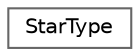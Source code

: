 digraph "Graphical Class Hierarchy"
{
 // LATEX_PDF_SIZE
  bgcolor="transparent";
  edge [fontname=Helvetica,fontsize=10,labelfontname=Helvetica,labelfontsize=10];
  node [fontname=Helvetica,fontsize=10,shape=box,height=0.2,width=0.4];
  rankdir="LR";
  Node0 [id="Node000000",label="StarType",height=0.2,width=0.4,color="grey40", fillcolor="white", style="filled",URL="$struct_star_type.html",tooltip="Atomic data class for stars with different masses."];
}
